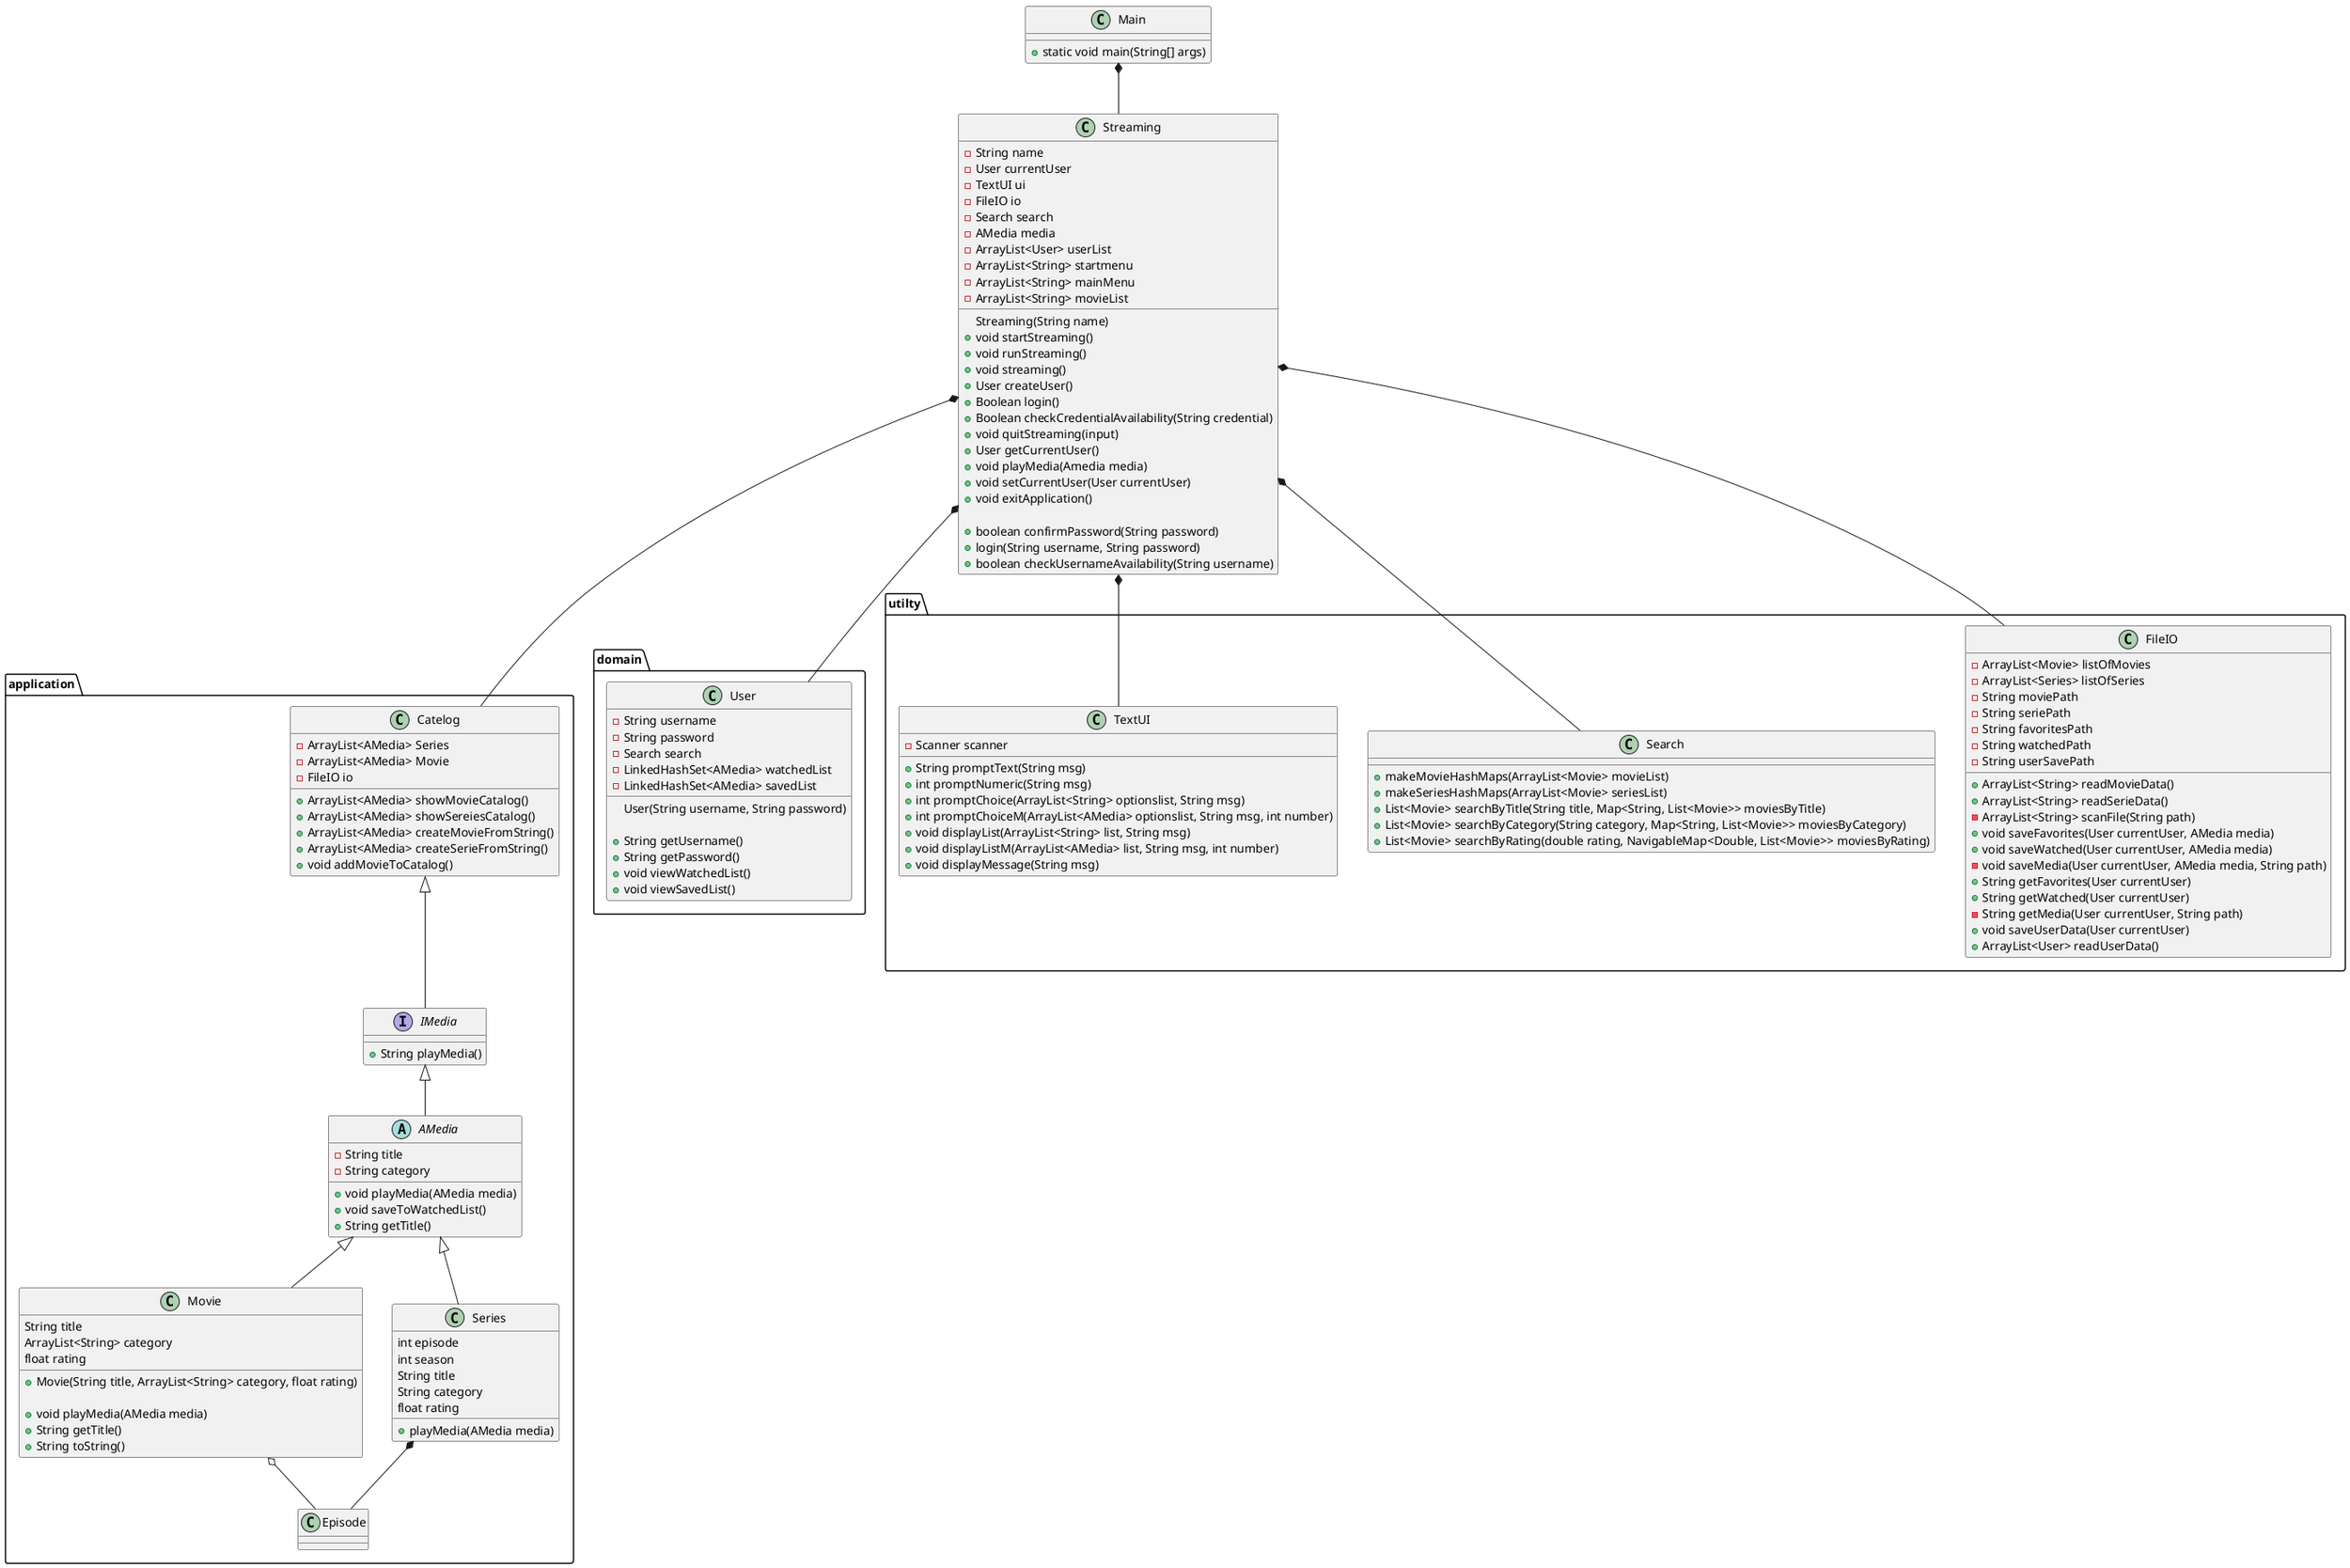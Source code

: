 @startuml

class Main {
+ static void main(String[] args)
}
package application{
interface IMedia {
+ String playMedia()
'+ pauseMedia()
}

abstract AMedia {
- String title
- String category
+ void playMedia(AMedia media)
+ void saveToWatchedList()
+ String getTitle()

}

class Movie {
    String title
    ArrayList<String> category
    float rating

    + Movie(String title, ArrayList<String> category, float rating)

    + void playMedia(AMedia media)
    + String getTitle()
    + String toString()
}

class Catelog{
- ArrayList<AMedia> Series
- ArrayList<AMedia> Movie
- FileIO io

+ ArrayList<AMedia> showMovieCatalog()
+ ArrayList<AMedia> showSereiesCatalog()
+ ArrayList<AMedia> createMovieFromString()
+ ArrayList<AMedia> createSerieFromString()
+ void addMovieToCatalog()
}


class Series {
    int episode
    int season
    String title
    String category
    float rating

    +playMedia(AMedia media)
}
class Episode{

}
}

package domain{
class User {
- String username
- String password
- Search search
- LinkedHashSet<AMedia> watchedList
- LinkedHashSet<AMedia> savedList

User(String username, String password)

+ String getUsername()
+ String getPassword()
+ void viewWatchedList()
+ void viewSavedList()
}
}

class Streaming {
- String name
- User currentUser
- TextUI ui
- FileIO io
- Search search
- AMedia media
- ArrayList<User> userList
-ArrayList<String> startmenu
-ArrayList<String> mainMenu
-ArrayList<String> movieList
Streaming(String name)
+ void startStreaming()
+ void runStreaming()
+ void streaming()
+ User createUser()
+ Boolean login()
+ Boolean checkCredentialAvailability(String credential)
+ void quitStreaming(input)
+ User getCurrentUser()
+ void playMedia(Amedia media)
+ void setCurrentUser(User currentUser)
+ void exitApplication()

+ boolean confirmPassword(String password)
+ login(String username, String password)
+ boolean checkUsernameAvailability(String username)
}


package utilty{
class FileIO {
- ArrayList<Movie> listOfMovies
- ArrayList<Series> listOfSeries
- String moviePath
- String seriePath
- String favoritesPath
- String watchedPath
- String userSavePath

+ ArrayList<String> readMovieData()
+ ArrayList<String> readSerieData()
- ArrayList<String> scanFile(String path)
+ void saveFavorites(User currentUser, AMedia media)
+ void saveWatched(User currentUser, AMedia media)
- void saveMedia(User currentUser, AMedia media, String path)
+ String getFavorites(User currentUser)
+ String getWatched(User currentUser)
- String getMedia(User currentUser, String path)
+ void saveUserData(User currentUser)
+ ArrayList<User> readUserData()
}

class Search {
+ makeMovieHashMaps(ArrayList<Movie> movieList)
+ makeSeriesHashMaps(ArrayList<Movie> seriesList)
+ List<Movie> searchByTitle(String title, Map<String, List<Movie>> moviesByTitle)
+ List<Movie> searchByCategory(String category, Map<String, List<Movie>> moviesByCategory)
+ List<Movie> searchByRating(double rating, NavigableMap<Double, List<Movie>> moviesByRating)
}
class TextUI {
- Scanner scanner
+ String promptText(String msg)
+ int promptNumeric(String msg)
+ int promptChoice(ArrayList<String> optionslist, String msg)
+ int promptChoiceM(ArrayList<AMedia> optionslist, String msg, int number)
+ void displayList(ArrayList<String> list, String msg)
+ void displayListM(ArrayList<AMedia> list, String msg, int number)
+ void displayMessage(String msg)


}
}


Main *-- Streaming
Streaming *-- Catelog
Streaming *-- User
Streaming *-- Search
Streaming *-- TextUI
Catelog <|-- IMedia
IMedia <|-- AMedia
Streaming *-- FileIO
AMedia <|-- Movie
AMedia  <|-- Series
Series *-- Episode
Movie o-- Episode

'https://devhints.io/plantuml
'Car <|-- SmallCar      # extension
'Car *-- Engine         # composition
'Cars o-- Car           # aggregation
'Car <|.. SmallCar      # dotted line (use .. instead of --)
'Car <|--* Car

'-left->
'-right->

@enduml